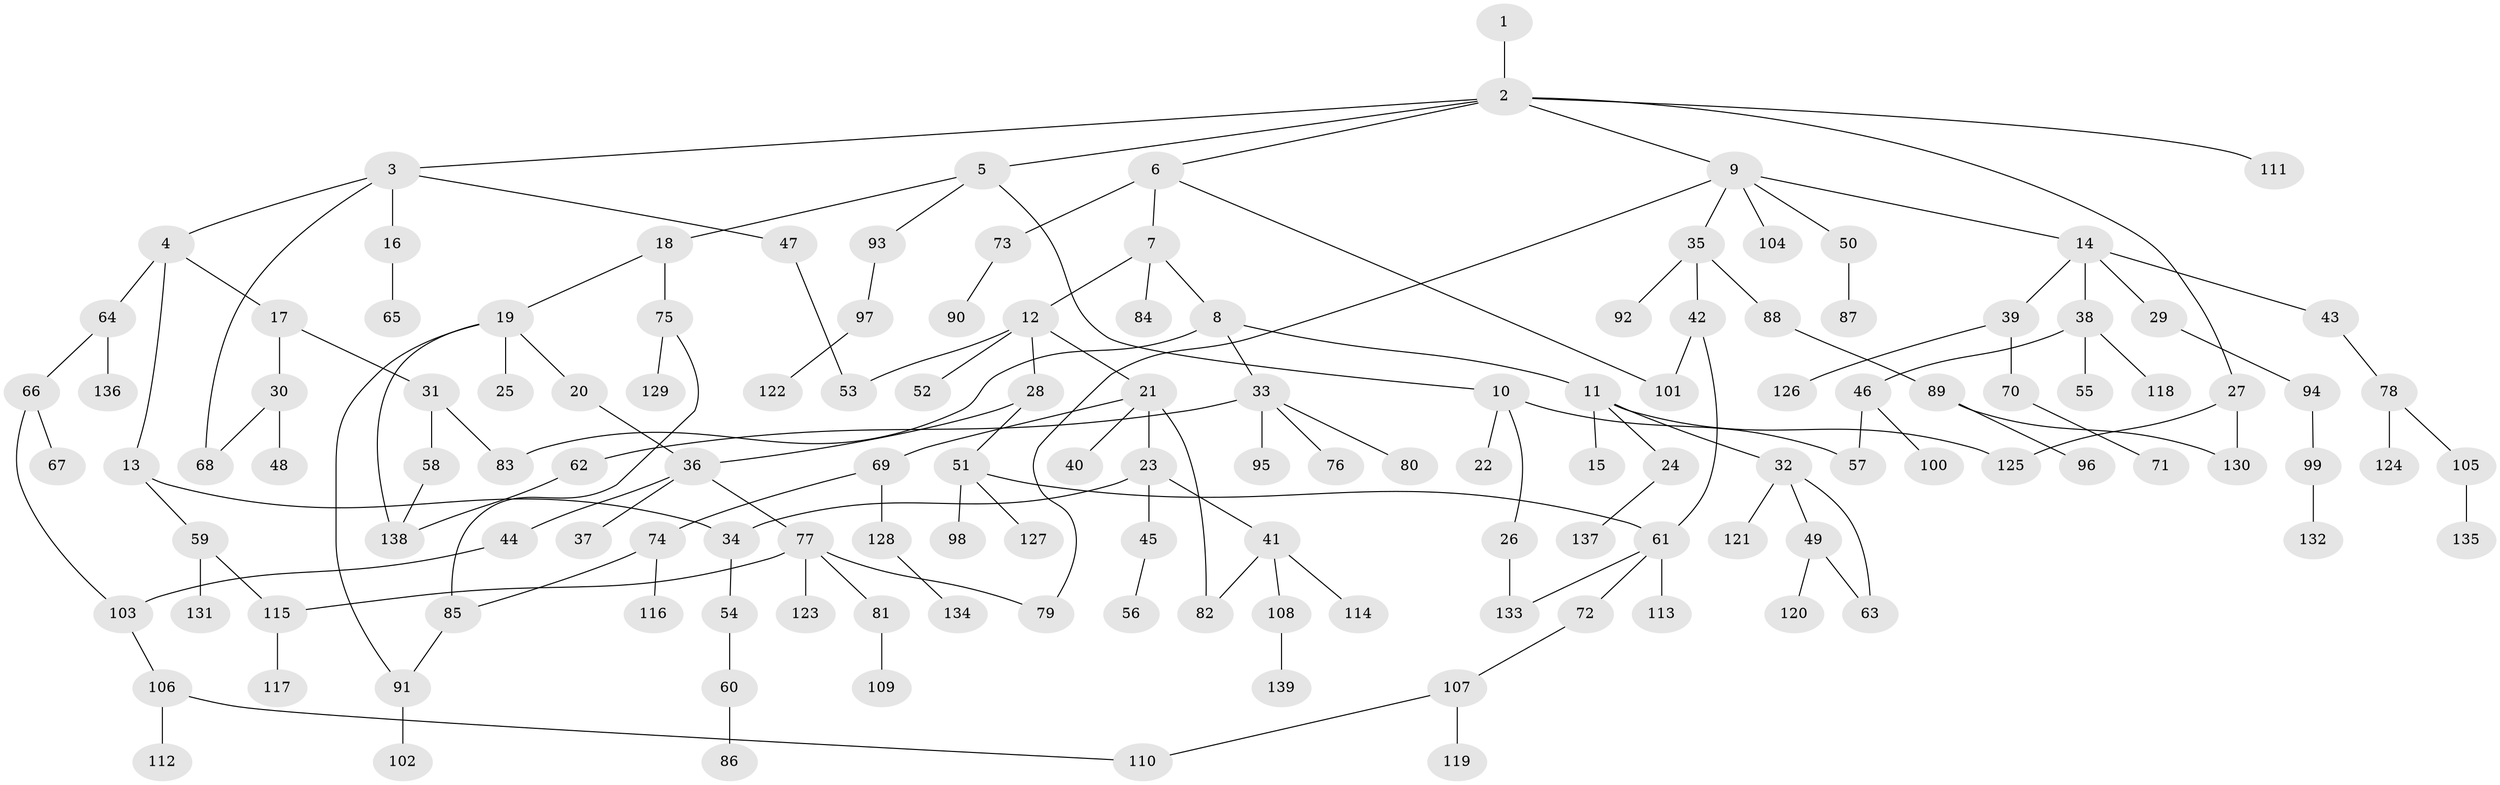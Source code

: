 // Generated by graph-tools (version 1.1) at 2025/25/03/09/25 03:25:28]
// undirected, 139 vertices, 159 edges
graph export_dot {
graph [start="1"]
  node [color=gray90,style=filled];
  1;
  2;
  3;
  4;
  5;
  6;
  7;
  8;
  9;
  10;
  11;
  12;
  13;
  14;
  15;
  16;
  17;
  18;
  19;
  20;
  21;
  22;
  23;
  24;
  25;
  26;
  27;
  28;
  29;
  30;
  31;
  32;
  33;
  34;
  35;
  36;
  37;
  38;
  39;
  40;
  41;
  42;
  43;
  44;
  45;
  46;
  47;
  48;
  49;
  50;
  51;
  52;
  53;
  54;
  55;
  56;
  57;
  58;
  59;
  60;
  61;
  62;
  63;
  64;
  65;
  66;
  67;
  68;
  69;
  70;
  71;
  72;
  73;
  74;
  75;
  76;
  77;
  78;
  79;
  80;
  81;
  82;
  83;
  84;
  85;
  86;
  87;
  88;
  89;
  90;
  91;
  92;
  93;
  94;
  95;
  96;
  97;
  98;
  99;
  100;
  101;
  102;
  103;
  104;
  105;
  106;
  107;
  108;
  109;
  110;
  111;
  112;
  113;
  114;
  115;
  116;
  117;
  118;
  119;
  120;
  121;
  122;
  123;
  124;
  125;
  126;
  127;
  128;
  129;
  130;
  131;
  132;
  133;
  134;
  135;
  136;
  137;
  138;
  139;
  1 -- 2;
  2 -- 3;
  2 -- 5;
  2 -- 6;
  2 -- 9;
  2 -- 27;
  2 -- 111;
  3 -- 4;
  3 -- 16;
  3 -- 47;
  3 -- 68;
  4 -- 13;
  4 -- 17;
  4 -- 64;
  5 -- 10;
  5 -- 18;
  5 -- 93;
  6 -- 7;
  6 -- 73;
  6 -- 101;
  7 -- 8;
  7 -- 12;
  7 -- 84;
  8 -- 11;
  8 -- 33;
  8 -- 83;
  9 -- 14;
  9 -- 35;
  9 -- 50;
  9 -- 79;
  9 -- 104;
  10 -- 22;
  10 -- 26;
  10 -- 57;
  11 -- 15;
  11 -- 24;
  11 -- 32;
  11 -- 125;
  12 -- 21;
  12 -- 28;
  12 -- 52;
  12 -- 53;
  13 -- 34;
  13 -- 59;
  14 -- 29;
  14 -- 38;
  14 -- 39;
  14 -- 43;
  16 -- 65;
  17 -- 30;
  17 -- 31;
  18 -- 19;
  18 -- 75;
  19 -- 20;
  19 -- 25;
  19 -- 138;
  19 -- 91;
  20 -- 36;
  21 -- 23;
  21 -- 40;
  21 -- 69;
  21 -- 82;
  23 -- 41;
  23 -- 45;
  23 -- 34;
  24 -- 137;
  26 -- 133;
  27 -- 130;
  27 -- 125;
  28 -- 36;
  28 -- 51;
  29 -- 94;
  30 -- 48;
  30 -- 68;
  31 -- 58;
  31 -- 83;
  32 -- 49;
  32 -- 63;
  32 -- 121;
  33 -- 62;
  33 -- 76;
  33 -- 80;
  33 -- 95;
  34 -- 54;
  35 -- 42;
  35 -- 88;
  35 -- 92;
  36 -- 37;
  36 -- 44;
  36 -- 77;
  38 -- 46;
  38 -- 55;
  38 -- 118;
  39 -- 70;
  39 -- 126;
  41 -- 108;
  41 -- 114;
  41 -- 82;
  42 -- 61;
  42 -- 101;
  43 -- 78;
  44 -- 103;
  45 -- 56;
  46 -- 57;
  46 -- 100;
  47 -- 53;
  49 -- 120;
  49 -- 63;
  50 -- 87;
  51 -- 98;
  51 -- 127;
  51 -- 61;
  54 -- 60;
  58 -- 138;
  59 -- 131;
  59 -- 115;
  60 -- 86;
  61 -- 72;
  61 -- 113;
  61 -- 133;
  62 -- 138;
  64 -- 66;
  64 -- 136;
  66 -- 67;
  66 -- 103;
  69 -- 74;
  69 -- 128;
  70 -- 71;
  72 -- 107;
  73 -- 90;
  74 -- 85;
  74 -- 116;
  75 -- 129;
  75 -- 85;
  77 -- 81;
  77 -- 115;
  77 -- 123;
  77 -- 79;
  78 -- 105;
  78 -- 124;
  81 -- 109;
  85 -- 91;
  88 -- 89;
  89 -- 96;
  89 -- 130;
  91 -- 102;
  93 -- 97;
  94 -- 99;
  97 -- 122;
  99 -- 132;
  103 -- 106;
  105 -- 135;
  106 -- 112;
  106 -- 110;
  107 -- 110;
  107 -- 119;
  108 -- 139;
  115 -- 117;
  128 -- 134;
}
